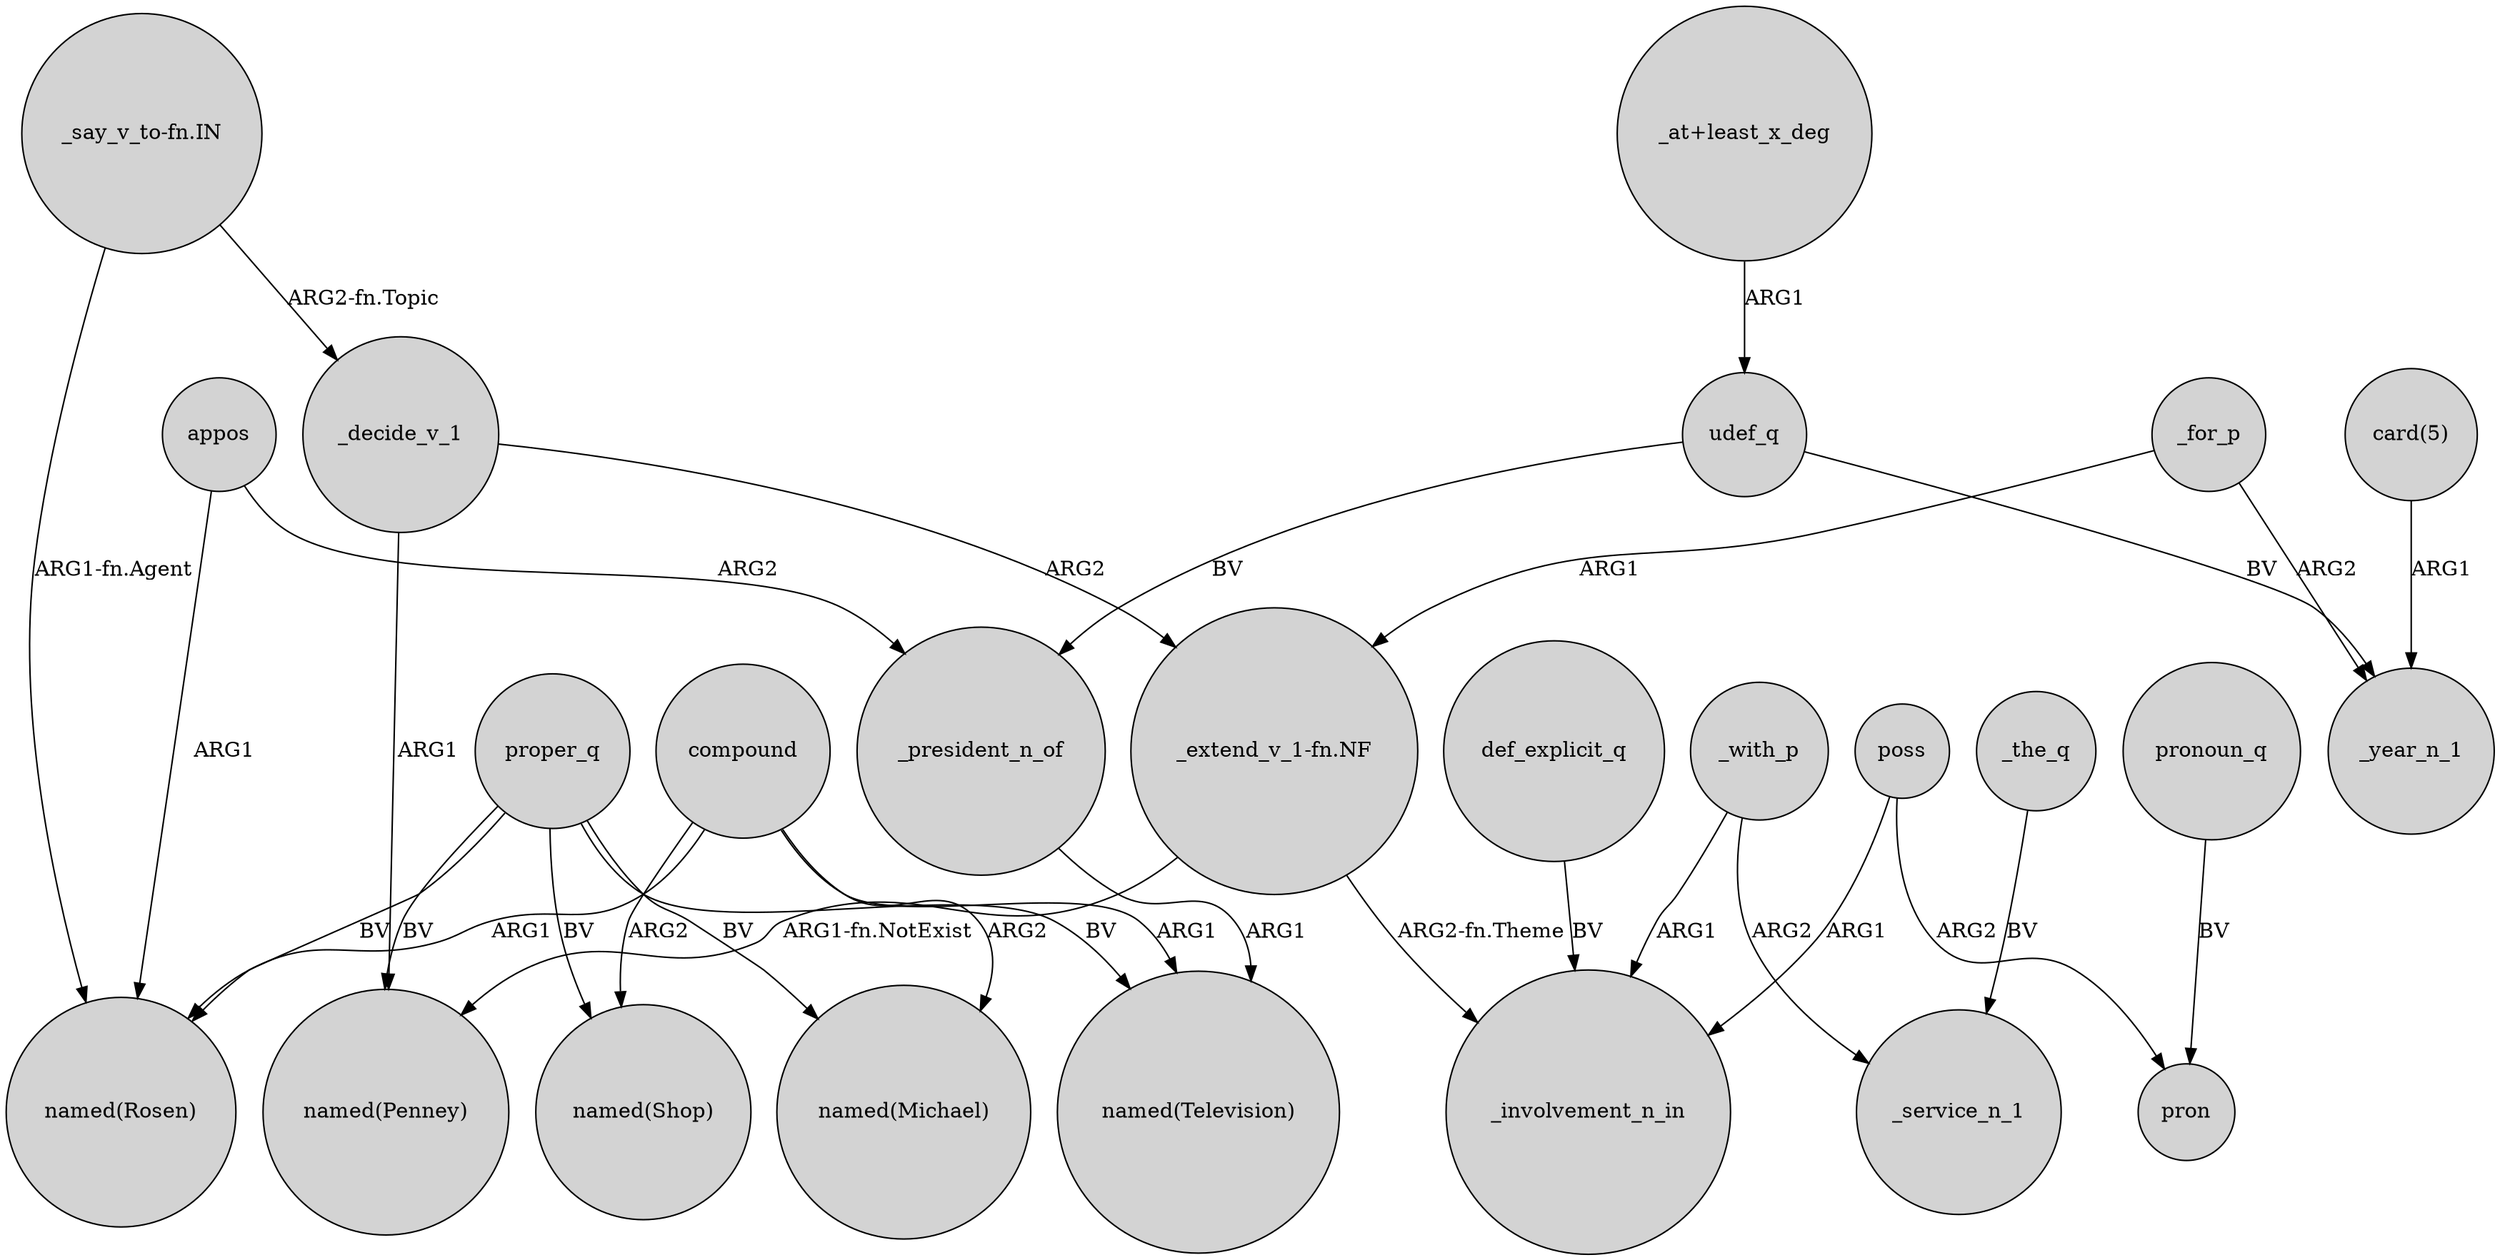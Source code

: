 digraph {
	node [shape=circle style=filled]
	appos -> "named(Rosen)" [label=ARG1]
	poss -> pron [label=ARG2]
	_for_p -> _year_n_1 [label=ARG2]
	"card(5)" -> _year_n_1 [label=ARG1]
	_with_p -> _service_n_1 [label=ARG2]
	_the_q -> _service_n_1 [label=BV]
	def_explicit_q -> _involvement_n_in [label=BV]
	_for_p -> "_extend_v_1-fn.NF" [label=ARG1]
	"_extend_v_1-fn.NF" -> "named(Penney)" [label="ARG1-fn.NotExist"]
	compound -> "named(Rosen)" [label=ARG1]
	proper_q -> "named(Rosen)" [label=BV]
	poss -> _involvement_n_in [label=ARG1]
	_decide_v_1 -> "_extend_v_1-fn.NF" [label=ARG2]
	"_say_v_to-fn.IN" -> "named(Rosen)" [label="ARG1-fn.Agent"]
	proper_q -> "named(Michael)" [label=BV]
	"_extend_v_1-fn.NF" -> _involvement_n_in [label="ARG2-fn.Theme"]
	proper_q -> "named(Shop)" [label=BV]
	"_at+least_x_deg" -> udef_q [label=ARG1]
	appos -> _president_n_of [label=ARG2]
	pronoun_q -> pron [label=BV]
	udef_q -> _president_n_of [label=BV]
	proper_q -> "named(Television)" [label=BV]
	proper_q -> "named(Penney)" [label=BV]
	_with_p -> _involvement_n_in [label=ARG1]
	compound -> "named(Television)" [label=ARG1]
	_decide_v_1 -> "named(Penney)" [label=ARG1]
	udef_q -> _year_n_1 [label=BV]
	_president_n_of -> "named(Television)" [label=ARG1]
	"_say_v_to-fn.IN" -> _decide_v_1 [label="ARG2-fn.Topic"]
	compound -> "named(Michael)" [label=ARG2]
	compound -> "named(Shop)" [label=ARG2]
}
